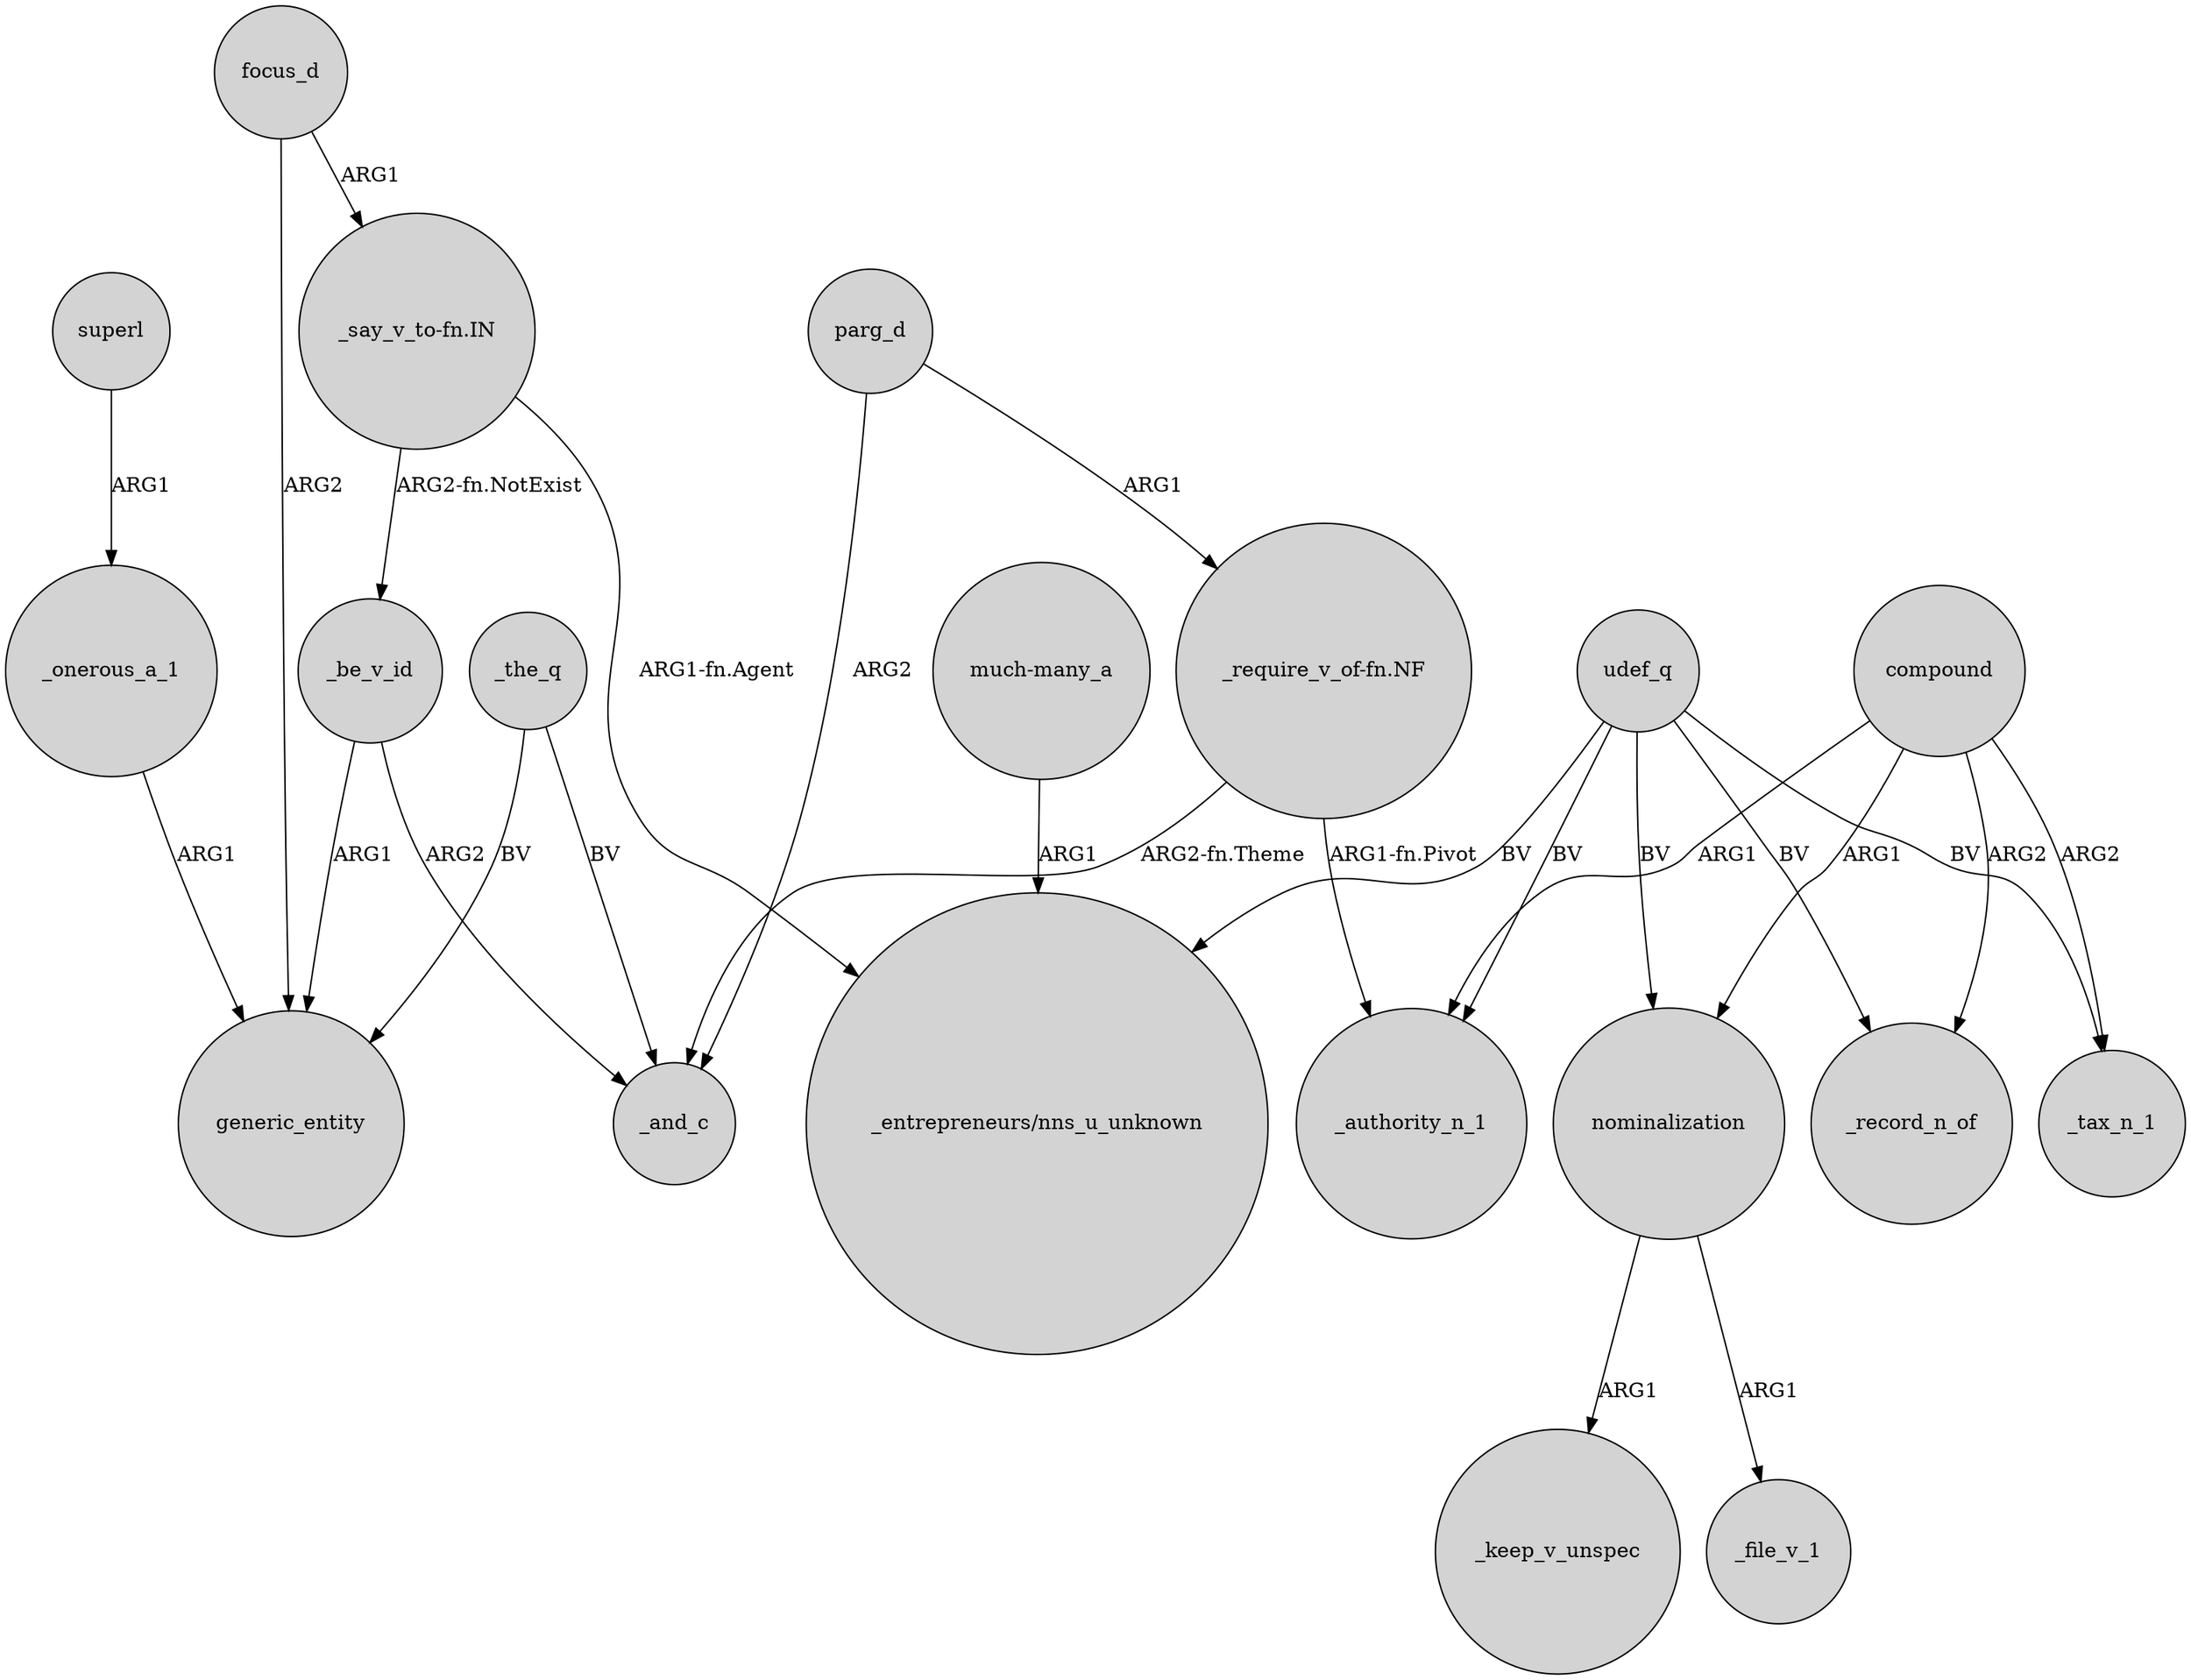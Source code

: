 digraph {
	node [shape=circle style=filled]
	_the_q -> generic_entity [label=BV]
	_the_q -> _and_c [label=BV]
	"_require_v_of-fn.NF" -> _and_c [label="ARG2-fn.Theme"]
	compound -> _authority_n_1 [label=ARG1]
	"_say_v_to-fn.IN" -> "_entrepreneurs/nns_u_unknown" [label="ARG1-fn.Agent"]
	udef_q -> _record_n_of [label=BV]
	focus_d -> generic_entity [label=ARG2]
	"_say_v_to-fn.IN" -> _be_v_id [label="ARG2-fn.NotExist"]
	superl -> _onerous_a_1 [label=ARG1]
	_be_v_id -> generic_entity [label=ARG1]
	_onerous_a_1 -> generic_entity [label=ARG1]
	focus_d -> "_say_v_to-fn.IN" [label=ARG1]
	_be_v_id -> _and_c [label=ARG2]
	compound -> _record_n_of [label=ARG2]
	parg_d -> _and_c [label=ARG2]
	nominalization -> _keep_v_unspec [label=ARG1]
	udef_q -> _tax_n_1 [label=BV]
	nominalization -> _file_v_1 [label=ARG1]
	udef_q -> _authority_n_1 [label=BV]
	udef_q -> nominalization [label=BV]
	parg_d -> "_require_v_of-fn.NF" [label=ARG1]
	"much-many_a" -> "_entrepreneurs/nns_u_unknown" [label=ARG1]
	compound -> _tax_n_1 [label=ARG2]
	compound -> nominalization [label=ARG1]
	udef_q -> "_entrepreneurs/nns_u_unknown" [label=BV]
	"_require_v_of-fn.NF" -> _authority_n_1 [label="ARG1-fn.Pivot"]
}

